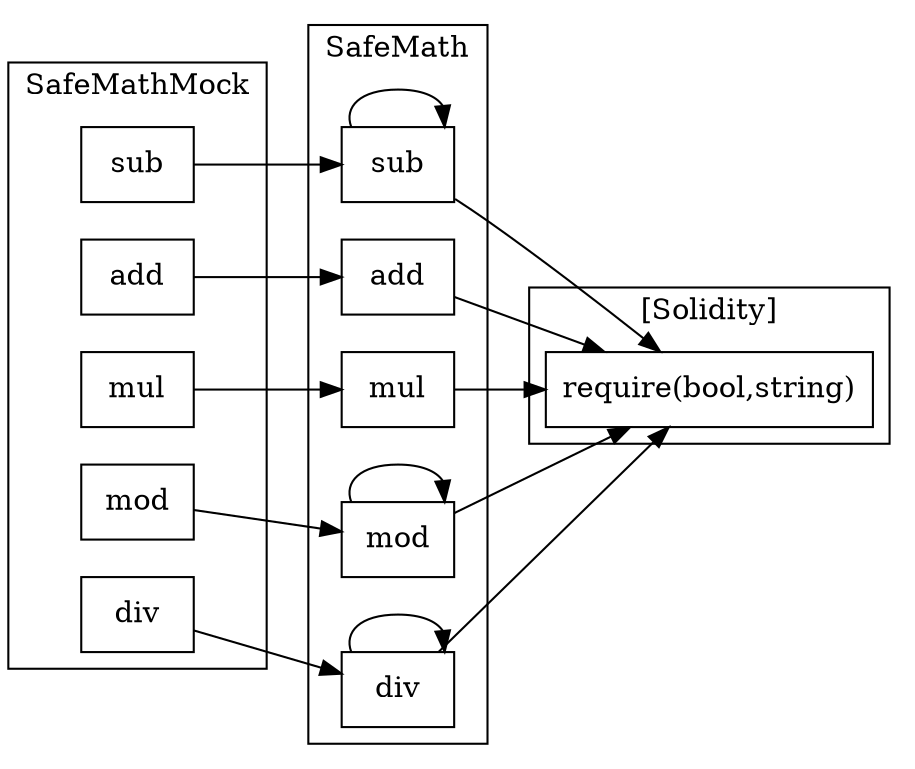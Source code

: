 strict digraph {
rankdir="LR"
node [shape=box]
subgraph cluster_83_SafeMathMock {
label = "SafeMathMock"
"83_sub" [label="sub"]
"83_add" [label="add"]
"83_mul" [label="mul"]
"83_mod" [label="mod"]
"83_div" [label="div"]
}subgraph cluster_270_SafeMath {
label = "SafeMath"
"270_mod" [label="mod"]
"270_add" [label="add"]
"270_mul" [label="mul"]
"270_sub" [label="sub"]
"270_div" [label="div"]
"270_mod" -> "270_mod"
"270_sub" -> "270_sub"
"270_div" -> "270_div"
}subgraph cluster_solidity {
label = "[Solidity]"
"require(bool,string)" 
"270_div" -> "require(bool,string)"
"270_mod" -> "require(bool,string)"
"270_mul" -> "require(bool,string)"
"270_sub" -> "require(bool,string)"
"270_add" -> "require(bool,string)"
}"83_sub" -> "270_sub"
"83_div" -> "270_div"
"83_mod" -> "270_mod"
"83_mul" -> "270_mul"
"83_add" -> "270_add"
}